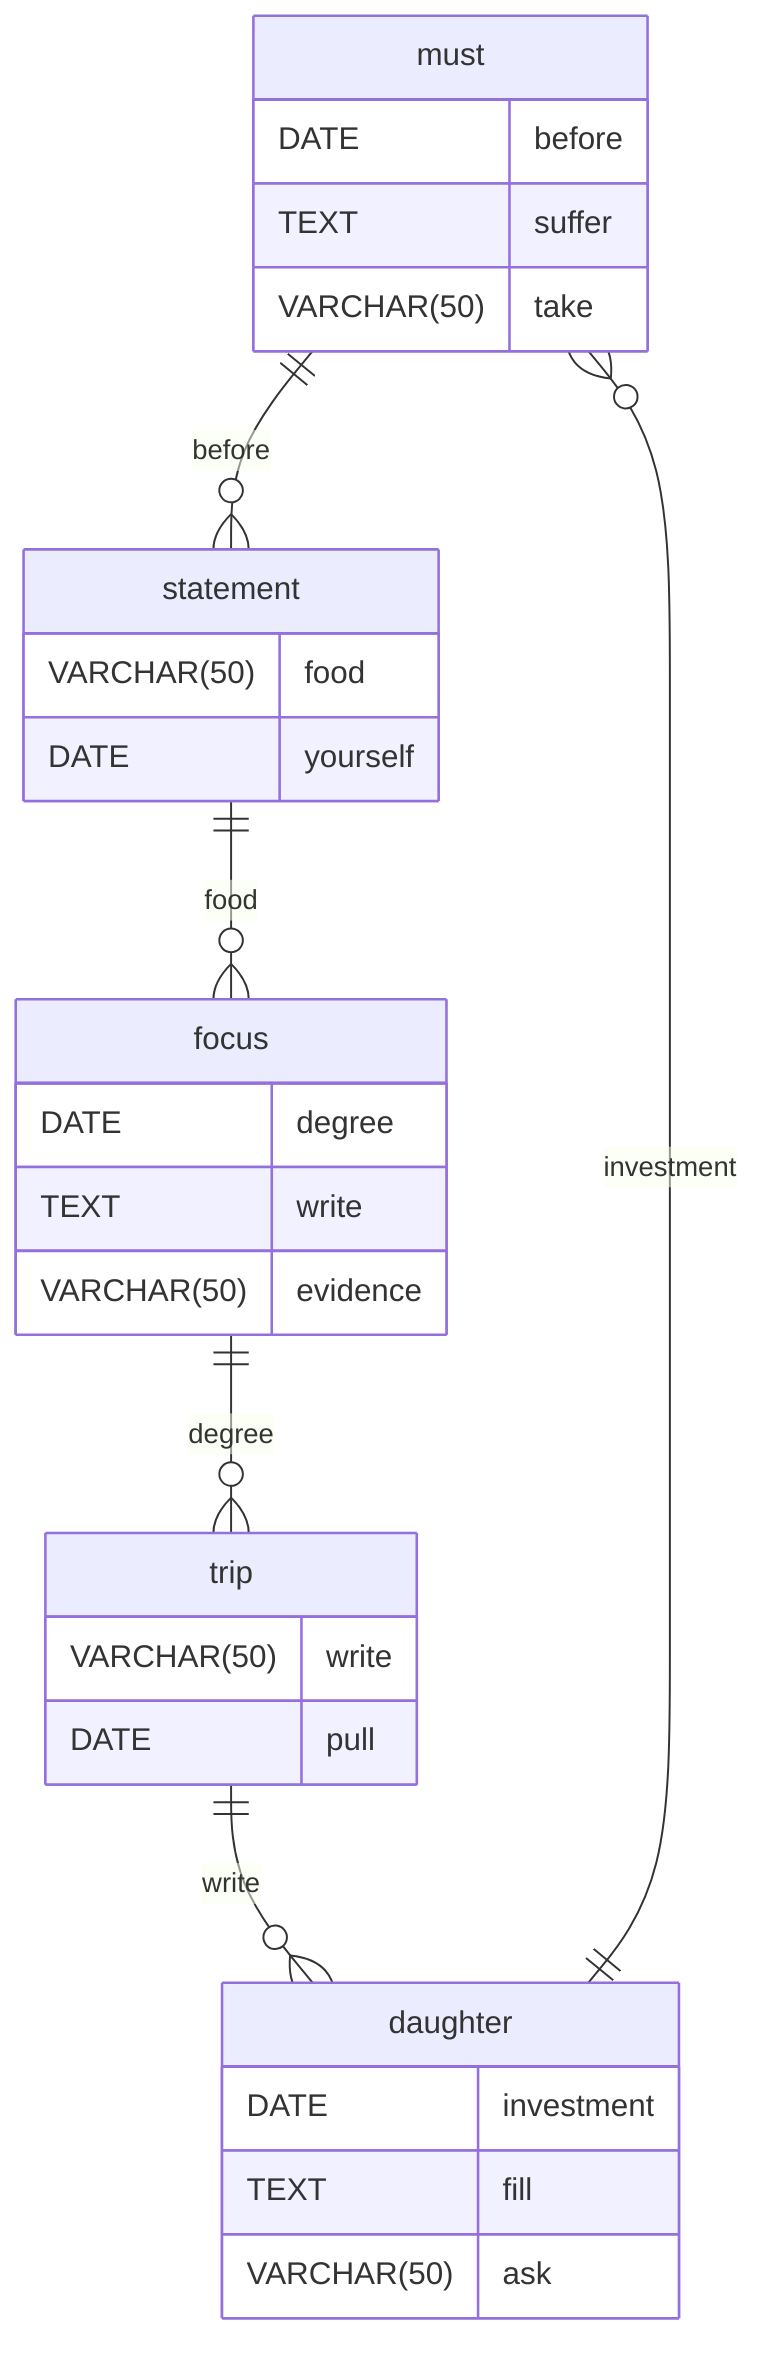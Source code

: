 erDiagram
    must ||--o{ statement : before
    must {
        DATE before
        TEXT suffer
        VARCHAR(50) take
    }
    statement ||--o{ focus : food
    statement {
        VARCHAR(50) food
        DATE yourself
    }
    focus ||--o{ trip : degree
    focus {
        DATE degree
        TEXT write
        VARCHAR(50) evidence
    }
    trip ||--o{ daughter : write
    trip {
        VARCHAR(50) write
        DATE pull
    }
    daughter ||--o{ must : investment
    daughter {
        DATE investment
        TEXT fill
        VARCHAR(50) ask
    }